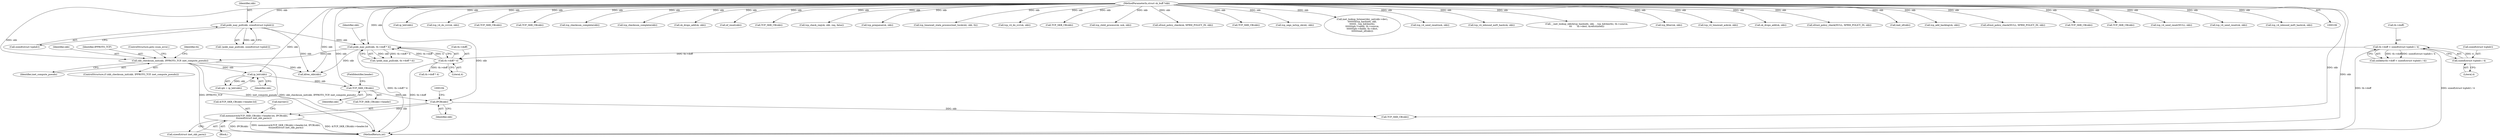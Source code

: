 digraph "0_linux_ac6e780070e30e4c35bd395acfe9191e6268bdd3@API" {
"1000183" [label="(Call,memmove(&TCP_SKB_CB(skb)->header.h4, IPCB(skb),\n\t\tsizeof(struct inet_skb_parm)))"];
"1000191" [label="(Call,IPCB(skb))"];
"1000187" [label="(Call,TCP_SKB_CB(skb))"];
"1000181" [label="(Call,ip_hdr(skb))"];
"1000167" [label="(Call,skb_checksum_init(skb, IPPROTO_TCP, inet_compute_pseudo))"];
"1000158" [label="(Call,pskb_may_pull(skb, th->doff * 4))"];
"1000133" [label="(Call,pskb_may_pull(skb, sizeof(struct tcphdr)))"];
"1000107" [label="(MethodParameterIn,struct sk_buff *skb)"];
"1000160" [label="(Call,th->doff * 4)"];
"1000147" [label="(Call,th->doff < sizeof(struct tcphdr) / 4)"];
"1000151" [label="(Call,sizeof(struct tcphdr) / 4)"];
"1000424" [label="(Call,ip_hdr(skb))"];
"1000193" [label="(Call,sizeof(struct inet_skb_parm))"];
"1000183" [label="(Call,memmove(&TCP_SKB_CB(skb)->header.h4, IPCB(skb),\n\t\tsizeof(struct inet_skb_parm)))"];
"1000170" [label="(Identifier,inet_compute_pseudo)"];
"1000440" [label="(Call,tcp_v4_do_rcv(sk, skb))"];
"1000158" [label="(Call,pskb_may_pull(skb, th->doff * 4))"];
"1000512" [label="(Call,kfree_skb(skb))"];
"1000161" [label="(Call,th->doff)"];
"1000243" [label="(Call,TCP_SKB_CB(skb))"];
"1000207" [label="(Call,TCP_SKB_CB(skb))"];
"1000495" [label="(Call,tcp_checksum_complete(skb))"];
"1000169" [label="(Identifier,IPPROTO_TCP)"];
"1000538" [label="(Call,tcp_checksum_complete(skb))"];
"1000160" [label="(Call,th->doff * 4)"];
"1000609" [label="(MethodReturn,int)"];
"1000320" [label="(Call,sk_drops_add(sk, skb))"];
"1000408" [label="(Call,nf_reset(skb))"];
"1000212" [label="(Call,TCP_SKB_CB(skb))"];
"1000159" [label="(Identifier,skb)"];
"1000345" [label="(Call,tcp_check_req(sk, skb, req, false))"];
"1000462" [label="(Call,tcp_prequeue(sk, skb))"];
"1000546" [label="(Call,tcp_timewait_state_process(inet_twsk(sk), skb, th))"];
"1000467" [label="(Call,tcp_v4_do_rcv(sk, skb))"];
"1000132" [label="(Call,!pskb_may_pull(skb, sizeof(struct tcphdr)))"];
"1000167" [label="(Call,skb_checksum_init(skb, IPPROTO_TCP, inet_compute_pseudo))"];
"1000263" [label="(Call,TCP_SKB_CB(skb))"];
"1000366" [label="(Call,tcp_child_process(sk, nsk, skb))"];
"1000398" [label="(Call,xfrm4_policy_check(sk, XFRM_POLICY_IN, skb))"];
"1000148" [label="(Call,th->doff)"];
"1000157" [label="(Call,!pskb_may_pull(skb, th->doff * 4))"];
"1000171" [label="(ControlStructure,goto csum_error;)"];
"1000134" [label="(Identifier,skb)"];
"1000256" [label="(Call,TCP_SKB_CB(skb))"];
"1000448" [label="(Call,tcp_segs_in(tcp_sk(sk), skb))"];
"1000557" [label="(Call,inet_lookup_listener(dev_net(skb->dev),\n\t\t\t\t\t\t\t&tcp_hashinfo, skb,\n\t\t\t\t\t\t\t__tcp_hdrlen(th),\n\t\t\t\t\t\t\tiph->saddr, th->source,\n\t\t\t\t\t\t\tiph->daddr, th->dest,\n\t\t\t\t\t\t\tinet_iif(skb)))"];
"1000173" [label="(Identifier,th)"];
"1000371" [label="(Call,tcp_v4_send_reset(nsk, skb))"];
"1000189" [label="(FieldIdentifier,header)"];
"1000404" [label="(Call,tcp_v4_inbound_md5_hash(sk, skb))"];
"1000270" [label="(Call,__inet_lookup_skb(&tcp_hashinfo, skb, __tcp_hdrlen(th), th->source,\n\t\t\t       th->dest, &refcounted))"];
"1000411" [label="(Call,tcp_filter(sk, skb))"];
"1000186" [label="(Call,TCP_SKB_CB(skb)->header)"];
"1000147" [label="(Call,th->doff < sizeof(struct tcphdr) / 4)"];
"1000595" [label="(Call,tcp_v4_timewait_ack(sk, skb))"];
"1000517" [label="(Call,sk_drops_add(sk, skb))"];
"1000528" [label="(Call,xfrm4_policy_check(NULL, XFRM_POLICY_IN, skb))"];
"1000181" [label="(Call,ip_hdr(skb))"];
"1000198" [label="(Call,TCP_SKB_CB(skb))"];
"1000166" [label="(ControlStructure,if (skb_checksum_init(skb, IPPROTO_TCP, inet_compute_pseudo)))"];
"1000168" [label="(Identifier,skb)"];
"1000135" [label="(Call,sizeof(struct tcphdr))"];
"1000579" [label="(Call,inet_iif(skb))"];
"1000133" [label="(Call,pskb_may_pull(skb, sizeof(struct tcphdr)))"];
"1000187" [label="(Call,TCP_SKB_CB(skb))"];
"1000184" [label="(Call,&TCP_SKB_CB(skb)->header.h4)"];
"1000192" [label="(Identifier,skb)"];
"1000107" [label="(MethodParameterIn,struct sk_buff *skb)"];
"1000188" [label="(Identifier,skb)"];
"1000191" [label="(Call,IPCB(skb))"];
"1000472" [label="(Call,tcp_add_backlog(sk, skb))"];
"1000227" [label="(Call,th->doff * 4)"];
"1000152" [label="(Call,sizeof(struct tcphdr))"];
"1000164" [label="(Literal,4)"];
"1000154" [label="(Literal,4)"];
"1000489" [label="(Call,xfrm4_policy_check(NULL, XFRM_POLICY_IN, skb))"];
"1000250" [label="(Call,TCP_SKB_CB(skb))"];
"1000182" [label="(Identifier,skb)"];
"1000234" [label="(Call,TCP_SKB_CB(skb))"];
"1000179" [label="(Call,iph = ip_hdr(skb))"];
"1000195" [label="(Call,barrier())"];
"1000508" [label="(Call,tcp_v4_send_reset(NULL, skb))"];
"1000108" [label="(Block,)"];
"1000600" [label="(Call,tcp_v4_send_reset(sk, skb))"];
"1000146" [label="(Call,unlikely(th->doff < sizeof(struct tcphdr) / 4))"];
"1000316" [label="(Call,tcp_v4_inbound_md5_hash(sk, skb))"];
"1000151" [label="(Call,sizeof(struct tcphdr) / 4)"];
"1000183" -> "1000108"  [label="AST: "];
"1000183" -> "1000193"  [label="CFG: "];
"1000184" -> "1000183"  [label="AST: "];
"1000191" -> "1000183"  [label="AST: "];
"1000193" -> "1000183"  [label="AST: "];
"1000195" -> "1000183"  [label="CFG: "];
"1000183" -> "1000609"  [label="DDG: &TCP_SKB_CB(skb)->header.h4"];
"1000183" -> "1000609"  [label="DDG: IPCB(skb)"];
"1000183" -> "1000609"  [label="DDG: memmove(&TCP_SKB_CB(skb)->header.h4, IPCB(skb),\n\t\tsizeof(struct inet_skb_parm))"];
"1000191" -> "1000183"  [label="DDG: skb"];
"1000191" -> "1000192"  [label="CFG: "];
"1000192" -> "1000191"  [label="AST: "];
"1000194" -> "1000191"  [label="CFG: "];
"1000187" -> "1000191"  [label="DDG: skb"];
"1000107" -> "1000191"  [label="DDG: skb"];
"1000191" -> "1000198"  [label="DDG: skb"];
"1000187" -> "1000186"  [label="AST: "];
"1000187" -> "1000188"  [label="CFG: "];
"1000188" -> "1000187"  [label="AST: "];
"1000189" -> "1000187"  [label="CFG: "];
"1000181" -> "1000187"  [label="DDG: skb"];
"1000107" -> "1000187"  [label="DDG: skb"];
"1000181" -> "1000179"  [label="AST: "];
"1000181" -> "1000182"  [label="CFG: "];
"1000182" -> "1000181"  [label="AST: "];
"1000179" -> "1000181"  [label="CFG: "];
"1000181" -> "1000179"  [label="DDG: skb"];
"1000167" -> "1000181"  [label="DDG: skb"];
"1000107" -> "1000181"  [label="DDG: skb"];
"1000167" -> "1000166"  [label="AST: "];
"1000167" -> "1000170"  [label="CFG: "];
"1000168" -> "1000167"  [label="AST: "];
"1000169" -> "1000167"  [label="AST: "];
"1000170" -> "1000167"  [label="AST: "];
"1000171" -> "1000167"  [label="CFG: "];
"1000173" -> "1000167"  [label="CFG: "];
"1000167" -> "1000609"  [label="DDG: IPPROTO_TCP"];
"1000167" -> "1000609"  [label="DDG: skb_checksum_init(skb, IPPROTO_TCP, inet_compute_pseudo)"];
"1000167" -> "1000609"  [label="DDG: inet_compute_pseudo"];
"1000158" -> "1000167"  [label="DDG: skb"];
"1000107" -> "1000167"  [label="DDG: skb"];
"1000167" -> "1000512"  [label="DDG: skb"];
"1000158" -> "1000157"  [label="AST: "];
"1000158" -> "1000160"  [label="CFG: "];
"1000159" -> "1000158"  [label="AST: "];
"1000160" -> "1000158"  [label="AST: "];
"1000157" -> "1000158"  [label="CFG: "];
"1000158" -> "1000609"  [label="DDG: th->doff * 4"];
"1000158" -> "1000157"  [label="DDG: skb"];
"1000158" -> "1000157"  [label="DDG: th->doff * 4"];
"1000133" -> "1000158"  [label="DDG: skb"];
"1000107" -> "1000158"  [label="DDG: skb"];
"1000160" -> "1000158"  [label="DDG: th->doff"];
"1000160" -> "1000158"  [label="DDG: 4"];
"1000158" -> "1000512"  [label="DDG: skb"];
"1000133" -> "1000132"  [label="AST: "];
"1000133" -> "1000135"  [label="CFG: "];
"1000134" -> "1000133"  [label="AST: "];
"1000135" -> "1000133"  [label="AST: "];
"1000132" -> "1000133"  [label="CFG: "];
"1000133" -> "1000132"  [label="DDG: skb"];
"1000107" -> "1000133"  [label="DDG: skb"];
"1000133" -> "1000512"  [label="DDG: skb"];
"1000107" -> "1000106"  [label="AST: "];
"1000107" -> "1000609"  [label="DDG: skb"];
"1000107" -> "1000198"  [label="DDG: skb"];
"1000107" -> "1000207"  [label="DDG: skb"];
"1000107" -> "1000212"  [label="DDG: skb"];
"1000107" -> "1000234"  [label="DDG: skb"];
"1000107" -> "1000243"  [label="DDG: skb"];
"1000107" -> "1000250"  [label="DDG: skb"];
"1000107" -> "1000256"  [label="DDG: skb"];
"1000107" -> "1000263"  [label="DDG: skb"];
"1000107" -> "1000270"  [label="DDG: skb"];
"1000107" -> "1000316"  [label="DDG: skb"];
"1000107" -> "1000320"  [label="DDG: skb"];
"1000107" -> "1000345"  [label="DDG: skb"];
"1000107" -> "1000366"  [label="DDG: skb"];
"1000107" -> "1000371"  [label="DDG: skb"];
"1000107" -> "1000398"  [label="DDG: skb"];
"1000107" -> "1000404"  [label="DDG: skb"];
"1000107" -> "1000408"  [label="DDG: skb"];
"1000107" -> "1000411"  [label="DDG: skb"];
"1000107" -> "1000424"  [label="DDG: skb"];
"1000107" -> "1000440"  [label="DDG: skb"];
"1000107" -> "1000448"  [label="DDG: skb"];
"1000107" -> "1000462"  [label="DDG: skb"];
"1000107" -> "1000467"  [label="DDG: skb"];
"1000107" -> "1000472"  [label="DDG: skb"];
"1000107" -> "1000489"  [label="DDG: skb"];
"1000107" -> "1000495"  [label="DDG: skb"];
"1000107" -> "1000508"  [label="DDG: skb"];
"1000107" -> "1000512"  [label="DDG: skb"];
"1000107" -> "1000517"  [label="DDG: skb"];
"1000107" -> "1000528"  [label="DDG: skb"];
"1000107" -> "1000538"  [label="DDG: skb"];
"1000107" -> "1000546"  [label="DDG: skb"];
"1000107" -> "1000557"  [label="DDG: skb"];
"1000107" -> "1000579"  [label="DDG: skb"];
"1000107" -> "1000595"  [label="DDG: skb"];
"1000107" -> "1000600"  [label="DDG: skb"];
"1000160" -> "1000164"  [label="CFG: "];
"1000161" -> "1000160"  [label="AST: "];
"1000164" -> "1000160"  [label="AST: "];
"1000160" -> "1000609"  [label="DDG: th->doff"];
"1000147" -> "1000160"  [label="DDG: th->doff"];
"1000160" -> "1000227"  [label="DDG: th->doff"];
"1000147" -> "1000146"  [label="AST: "];
"1000147" -> "1000151"  [label="CFG: "];
"1000148" -> "1000147"  [label="AST: "];
"1000151" -> "1000147"  [label="AST: "];
"1000146" -> "1000147"  [label="CFG: "];
"1000147" -> "1000609"  [label="DDG: sizeof(struct tcphdr) / 4"];
"1000147" -> "1000609"  [label="DDG: th->doff"];
"1000147" -> "1000146"  [label="DDG: th->doff"];
"1000147" -> "1000146"  [label="DDG: sizeof(struct tcphdr) / 4"];
"1000151" -> "1000147"  [label="DDG: 4"];
"1000151" -> "1000154"  [label="CFG: "];
"1000152" -> "1000151"  [label="AST: "];
"1000154" -> "1000151"  [label="AST: "];
}
